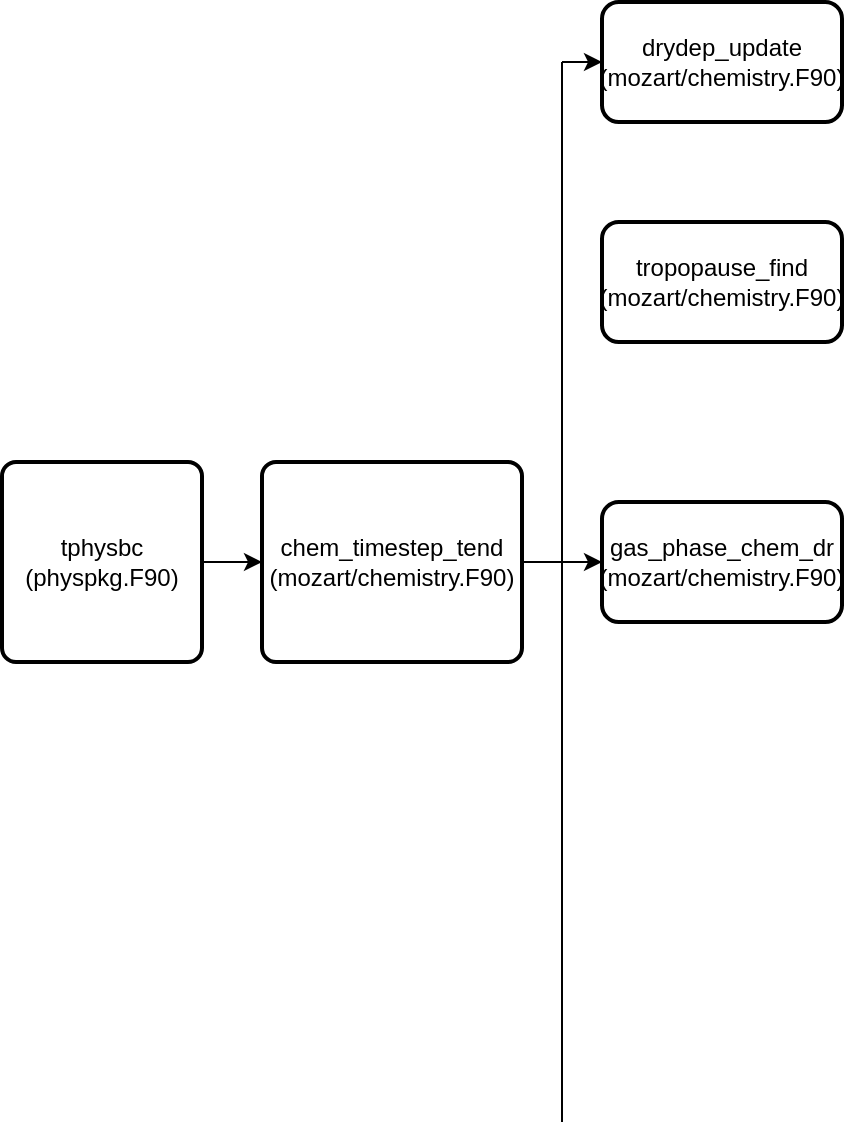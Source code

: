 <mxfile version="20.8.11" type="github">
  <diagram name="Page-1" id="RVc5O75SGtg6AM-p8no6">
    <mxGraphModel dx="2092" dy="763" grid="1" gridSize="10" guides="1" tooltips="1" connect="1" arrows="1" fold="1" page="1" pageScale="1" pageWidth="850" pageHeight="1100" math="0" shadow="0">
      <root>
        <mxCell id="0" />
        <mxCell id="1" parent="0" />
        <mxCell id="3C-lH5bUP-_9y8NJJMrf-3" value="" style="edgeStyle=orthogonalEdgeStyle;rounded=0;orthogonalLoop=1;jettySize=auto;html=1;" parent="1" source="3C-lH5bUP-_9y8NJJMrf-1" target="3C-lH5bUP-_9y8NJJMrf-2" edge="1">
          <mxGeometry relative="1" as="geometry" />
        </mxCell>
        <mxCell id="3C-lH5bUP-_9y8NJJMrf-1" value="tphysbc&lt;br&gt;(physpkg.F90)" style="rounded=1;whiteSpace=wrap;html=1;absoluteArcSize=1;arcSize=14;strokeWidth=2;" parent="1" vertex="1">
          <mxGeometry x="-810" y="320" width="100" height="100" as="geometry" />
        </mxCell>
        <mxCell id="9GyQKj4CsxLB9RSnQ89A-8" value="" style="edgeStyle=none;rounded=0;orthogonalLoop=1;jettySize=auto;html=1;" edge="1" parent="1" source="3C-lH5bUP-_9y8NJJMrf-2" target="9GyQKj4CsxLB9RSnQ89A-4">
          <mxGeometry relative="1" as="geometry" />
        </mxCell>
        <mxCell id="3C-lH5bUP-_9y8NJJMrf-2" value="chem_timestep_tend&lt;br&gt;(mozart/chemistry.F90)" style="rounded=1;whiteSpace=wrap;html=1;absoluteArcSize=1;arcSize=14;strokeWidth=2;" parent="1" vertex="1">
          <mxGeometry x="-680" y="320" width="130" height="100" as="geometry" />
        </mxCell>
        <mxCell id="3C-lH5bUP-_9y8NJJMrf-4" value="drydep_update&lt;br&gt;(mozart/chemistry.F90)" style="rounded=1;whiteSpace=wrap;html=1;arcSize=14;strokeWidth=2;" parent="1" vertex="1">
          <mxGeometry x="-510" y="90" width="120" height="60" as="geometry" />
        </mxCell>
        <mxCell id="9GyQKj4CsxLB9RSnQ89A-4" value="gas_phase_chem_dr&lt;br&gt;(mozart/chemistry.F90)" style="rounded=1;whiteSpace=wrap;html=1;arcSize=14;strokeWidth=2;" vertex="1" parent="1">
          <mxGeometry x="-510" y="340" width="120" height="60" as="geometry" />
        </mxCell>
        <mxCell id="9GyQKj4CsxLB9RSnQ89A-9" value="" style="endArrow=none;html=1;rounded=0;" edge="1" parent="1">
          <mxGeometry width="50" height="50" relative="1" as="geometry">
            <mxPoint x="-530" y="650" as="sourcePoint" />
            <mxPoint x="-530" y="120" as="targetPoint" />
          </mxGeometry>
        </mxCell>
        <mxCell id="9GyQKj4CsxLB9RSnQ89A-10" value="" style="endArrow=classic;html=1;rounded=0;entryX=0;entryY=0.5;entryDx=0;entryDy=0;" edge="1" parent="1" target="3C-lH5bUP-_9y8NJJMrf-4">
          <mxGeometry width="50" height="50" relative="1" as="geometry">
            <mxPoint x="-530" y="120" as="sourcePoint" />
            <mxPoint x="-480" y="70" as="targetPoint" />
          </mxGeometry>
        </mxCell>
        <mxCell id="9GyQKj4CsxLB9RSnQ89A-11" value="tropopause_find&lt;br&gt;(mozart/chemistry.F90)" style="rounded=1;whiteSpace=wrap;html=1;arcSize=14;strokeWidth=2;" vertex="1" parent="1">
          <mxGeometry x="-510" y="200" width="120" height="60" as="geometry" />
        </mxCell>
      </root>
    </mxGraphModel>
  </diagram>
</mxfile>
